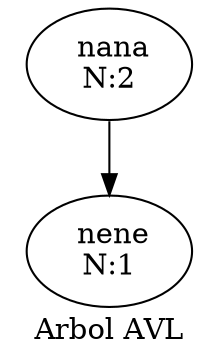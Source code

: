 digraph arbolAVL{
rankdir=TB;
nodonana[ label = " nana
N:2" ];
nodonana->nodonene;
nodonene[ label = " nene
N:1" ];

label = " Arbol AVL "; 
}

